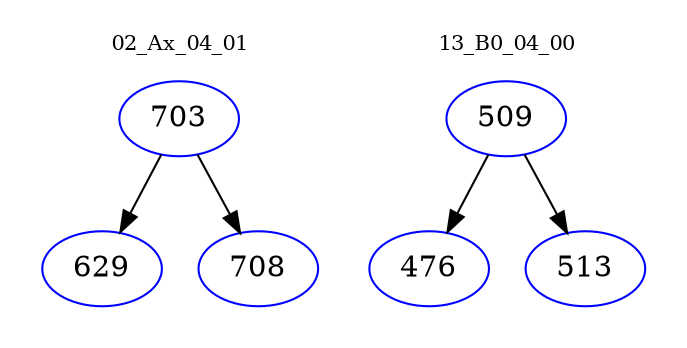 digraph{
subgraph cluster_0 {
color = white
label = "02_Ax_04_01";
fontsize=10;
T0_703 [label="703", color="blue"]
T0_703 -> T0_629 [color="black"]
T0_629 [label="629", color="blue"]
T0_703 -> T0_708 [color="black"]
T0_708 [label="708", color="blue"]
}
subgraph cluster_1 {
color = white
label = "13_B0_04_00";
fontsize=10;
T1_509 [label="509", color="blue"]
T1_509 -> T1_476 [color="black"]
T1_476 [label="476", color="blue"]
T1_509 -> T1_513 [color="black"]
T1_513 [label="513", color="blue"]
}
}
